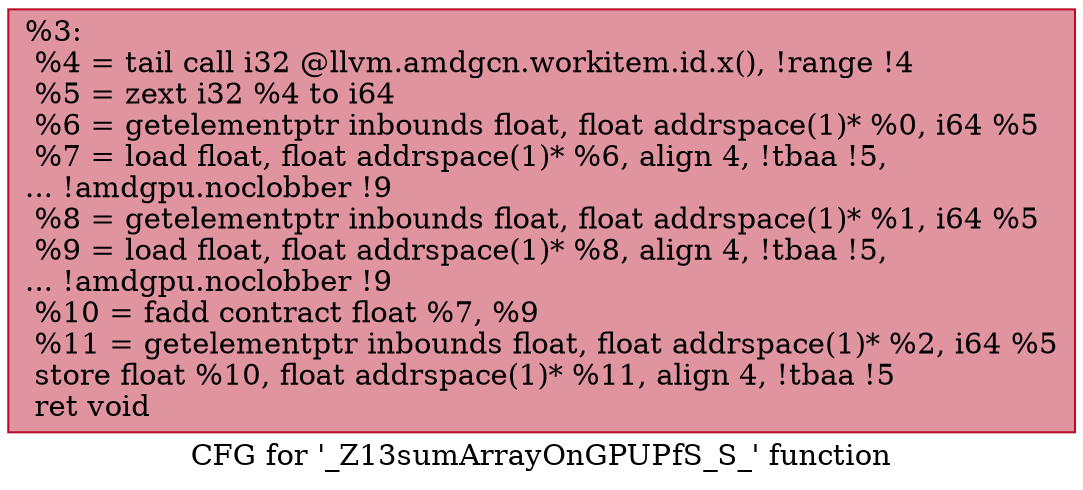 digraph "CFG for '_Z13sumArrayOnGPUPfS_S_' function" {
	label="CFG for '_Z13sumArrayOnGPUPfS_S_' function";

	Node0x48fed20 [shape=record,color="#b70d28ff", style=filled, fillcolor="#b70d2870",label="{%3:\l  %4 = tail call i32 @llvm.amdgcn.workitem.id.x(), !range !4\l  %5 = zext i32 %4 to i64\l  %6 = getelementptr inbounds float, float addrspace(1)* %0, i64 %5\l  %7 = load float, float addrspace(1)* %6, align 4, !tbaa !5,\l... !amdgpu.noclobber !9\l  %8 = getelementptr inbounds float, float addrspace(1)* %1, i64 %5\l  %9 = load float, float addrspace(1)* %8, align 4, !tbaa !5,\l... !amdgpu.noclobber !9\l  %10 = fadd contract float %7, %9\l  %11 = getelementptr inbounds float, float addrspace(1)* %2, i64 %5\l  store float %10, float addrspace(1)* %11, align 4, !tbaa !5\l  ret void\l}"];
}
